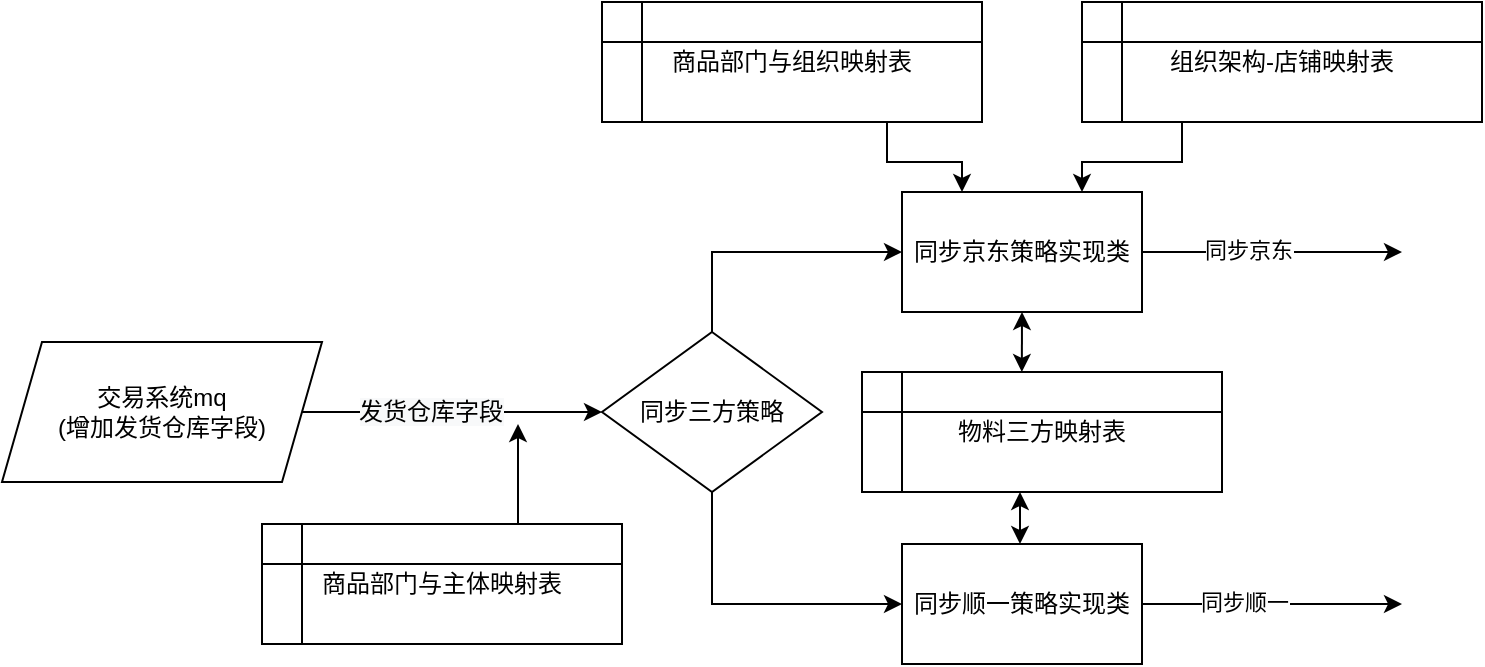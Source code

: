<mxfile version="14.2.2" type="github">
  <diagram id="SmOvXIEMjcyEu2tocjA3" name="Page-1">
    <mxGraphModel dx="946" dy="614" grid="1" gridSize="10" guides="1" tooltips="1" connect="1" arrows="1" fold="1" page="1" pageScale="1" pageWidth="827" pageHeight="1169" math="0" shadow="0">
      <root>
        <mxCell id="0" />
        <mxCell id="1" parent="0" />
        <mxCell id="AhYzzjqt9SPEp7-xoYBr-4" style="edgeStyle=orthogonalEdgeStyle;rounded=0;orthogonalLoop=1;jettySize=auto;html=1;exitX=1;exitY=0.5;exitDx=0;exitDy=0;entryX=0;entryY=0.5;entryDx=0;entryDy=0;" parent="1" source="AhYzzjqt9SPEp7-xoYBr-1" target="AhYzzjqt9SPEp7-xoYBr-3" edge="1">
          <mxGeometry relative="1" as="geometry" />
        </mxCell>
        <mxCell id="AhYzzjqt9SPEp7-xoYBr-5" value="&lt;span style=&quot;font-size: 12px ; background-color: rgb(248 , 249 , 250)&quot;&gt;发货仓库字段&lt;/span&gt;" style="edgeLabel;html=1;align=center;verticalAlign=middle;resizable=0;points=[];" parent="AhYzzjqt9SPEp7-xoYBr-4" vertex="1" connectable="0">
          <mxGeometry x="-0.25" y="-1" relative="1" as="geometry">
            <mxPoint x="7" y="-1" as="offset" />
          </mxGeometry>
        </mxCell>
        <mxCell id="AhYzzjqt9SPEp7-xoYBr-1" value="交易系统mq&lt;br&gt;(增加发货仓库字段)" style="shape=parallelogram;perimeter=parallelogramPerimeter;whiteSpace=wrap;html=1;fixedSize=1;" parent="1" vertex="1">
          <mxGeometry x="20" y="249" width="160" height="70" as="geometry" />
        </mxCell>
        <mxCell id="AhYzzjqt9SPEp7-xoYBr-16" style="edgeStyle=orthogonalEdgeStyle;rounded=0;orthogonalLoop=1;jettySize=auto;html=1;exitX=0.5;exitY=1;exitDx=0;exitDy=0;entryX=0;entryY=0.5;entryDx=0;entryDy=0;" parent="1" source="AhYzzjqt9SPEp7-xoYBr-3" target="AhYzzjqt9SPEp7-xoYBr-7" edge="1">
          <mxGeometry relative="1" as="geometry" />
        </mxCell>
        <mxCell id="AhYzzjqt9SPEp7-xoYBr-28" style="edgeStyle=orthogonalEdgeStyle;rounded=0;orthogonalLoop=1;jettySize=auto;html=1;exitX=0.5;exitY=0;exitDx=0;exitDy=0;entryX=0;entryY=0.5;entryDx=0;entryDy=0;" parent="1" source="AhYzzjqt9SPEp7-xoYBr-3" target="AhYzzjqt9SPEp7-xoYBr-6" edge="1">
          <mxGeometry relative="1" as="geometry" />
        </mxCell>
        <mxCell id="AhYzzjqt9SPEp7-xoYBr-3" value="同步三方策略" style="rhombus;whiteSpace=wrap;html=1;" parent="1" vertex="1">
          <mxGeometry x="320" y="244" width="110" height="80" as="geometry" />
        </mxCell>
        <mxCell id="AhYzzjqt9SPEp7-xoYBr-11" style="edgeStyle=orthogonalEdgeStyle;rounded=0;orthogonalLoop=1;jettySize=auto;html=1;exitX=1;exitY=0.5;exitDx=0;exitDy=0;" parent="1" source="AhYzzjqt9SPEp7-xoYBr-6" edge="1">
          <mxGeometry relative="1" as="geometry">
            <mxPoint x="720" y="204" as="targetPoint" />
          </mxGeometry>
        </mxCell>
        <mxCell id="AhYzzjqt9SPEp7-xoYBr-12" value="同步京东" style="edgeLabel;html=1;align=center;verticalAlign=middle;resizable=0;points=[];" parent="AhYzzjqt9SPEp7-xoYBr-11" vertex="1" connectable="0">
          <mxGeometry x="-0.185" y="1" relative="1" as="geometry">
            <mxPoint as="offset" />
          </mxGeometry>
        </mxCell>
        <mxCell id="AhYzzjqt9SPEp7-xoYBr-6" value="同步京东策略实现类" style="rounded=0;whiteSpace=wrap;html=1;" parent="1" vertex="1">
          <mxGeometry x="470" y="174" width="120" height="60" as="geometry" />
        </mxCell>
        <mxCell id="AhYzzjqt9SPEp7-xoYBr-13" style="edgeStyle=orthogonalEdgeStyle;rounded=0;orthogonalLoop=1;jettySize=auto;html=1;exitX=1;exitY=0.5;exitDx=0;exitDy=0;" parent="1" source="AhYzzjqt9SPEp7-xoYBr-7" edge="1">
          <mxGeometry relative="1" as="geometry">
            <mxPoint x="720" y="380" as="targetPoint" />
          </mxGeometry>
        </mxCell>
        <mxCell id="AhYzzjqt9SPEp7-xoYBr-14" value="同步顺一" style="edgeLabel;html=1;align=center;verticalAlign=middle;resizable=0;points=[];" parent="AhYzzjqt9SPEp7-xoYBr-13" vertex="1" connectable="0">
          <mxGeometry x="-0.215" y="1" relative="1" as="geometry">
            <mxPoint as="offset" />
          </mxGeometry>
        </mxCell>
        <mxCell id="AhYzzjqt9SPEp7-xoYBr-7" value="同步顺一策略实现类" style="whiteSpace=wrap;html=1;" parent="1" vertex="1">
          <mxGeometry x="470" y="350" width="120" height="60" as="geometry" />
        </mxCell>
        <mxCell id="AhYzzjqt9SPEp7-xoYBr-34" style="edgeStyle=orthogonalEdgeStyle;rounded=0;orthogonalLoop=1;jettySize=auto;html=1;exitX=0.75;exitY=1;exitDx=0;exitDy=0;entryX=0.25;entryY=0;entryDx=0;entryDy=0;" parent="1" source="AhYzzjqt9SPEp7-xoYBr-8" target="AhYzzjqt9SPEp7-xoYBr-6" edge="1">
          <mxGeometry relative="1" as="geometry" />
        </mxCell>
        <mxCell id="AhYzzjqt9SPEp7-xoYBr-8" value="商品部门与组织映射表" style="shape=internalStorage;whiteSpace=wrap;html=1;backgroundOutline=1;" parent="1" vertex="1">
          <mxGeometry x="320" y="79" width="190" height="60" as="geometry" />
        </mxCell>
        <mxCell id="AhYzzjqt9SPEp7-xoYBr-35" style="edgeStyle=orthogonalEdgeStyle;rounded=0;orthogonalLoop=1;jettySize=auto;html=1;exitX=0.25;exitY=1;exitDx=0;exitDy=0;entryX=0.75;entryY=0;entryDx=0;entryDy=0;" parent="1" source="AhYzzjqt9SPEp7-xoYBr-10" target="AhYzzjqt9SPEp7-xoYBr-6" edge="1">
          <mxGeometry relative="1" as="geometry" />
        </mxCell>
        <mxCell id="AhYzzjqt9SPEp7-xoYBr-10" value="组织架构-店铺映射表" style="shape=internalStorage;whiteSpace=wrap;html=1;backgroundOutline=1;" parent="1" vertex="1">
          <mxGeometry x="560" y="79" width="200" height="60" as="geometry" />
        </mxCell>
        <mxCell id="AhYzzjqt9SPEp7-xoYBr-27" value="物料三方映射表" style="shape=internalStorage;whiteSpace=wrap;html=1;backgroundOutline=1;" parent="1" vertex="1">
          <mxGeometry x="450" y="264" width="180" height="60" as="geometry" />
        </mxCell>
        <mxCell id="AhYzzjqt9SPEp7-xoYBr-29" value="" style="endArrow=classic;startArrow=classic;html=1;entryX=0.5;entryY=1;entryDx=0;entryDy=0;exitX=0.444;exitY=0;exitDx=0;exitDy=0;exitPerimeter=0;" parent="1" source="AhYzzjqt9SPEp7-xoYBr-27" target="AhYzzjqt9SPEp7-xoYBr-6" edge="1">
          <mxGeometry width="50" height="50" relative="1" as="geometry">
            <mxPoint x="390" y="280" as="sourcePoint" />
            <mxPoint x="440" y="230" as="targetPoint" />
          </mxGeometry>
        </mxCell>
        <mxCell id="AhYzzjqt9SPEp7-xoYBr-30" value="" style="endArrow=classic;startArrow=classic;html=1;" parent="1" edge="1">
          <mxGeometry width="50" height="50" relative="1" as="geometry">
            <mxPoint x="529" y="350" as="sourcePoint" />
            <mxPoint x="529" y="324" as="targetPoint" />
          </mxGeometry>
        </mxCell>
        <mxCell id="AhYzzjqt9SPEp7-xoYBr-33" style="edgeStyle=orthogonalEdgeStyle;rounded=0;orthogonalLoop=1;jettySize=auto;html=1;exitX=0.5;exitY=0;exitDx=0;exitDy=0;" parent="1" edge="1">
          <mxGeometry relative="1" as="geometry">
            <mxPoint x="278" y="290" as="targetPoint" />
            <mxPoint x="278" y="340" as="sourcePoint" />
          </mxGeometry>
        </mxCell>
        <mxCell id="AhYzzjqt9SPEp7-xoYBr-31" value="商品部门与主体映射表" style="shape=internalStorage;whiteSpace=wrap;html=1;backgroundOutline=1;" parent="1" vertex="1">
          <mxGeometry x="150" y="340" width="180" height="60" as="geometry" />
        </mxCell>
      </root>
    </mxGraphModel>
  </diagram>
</mxfile>

